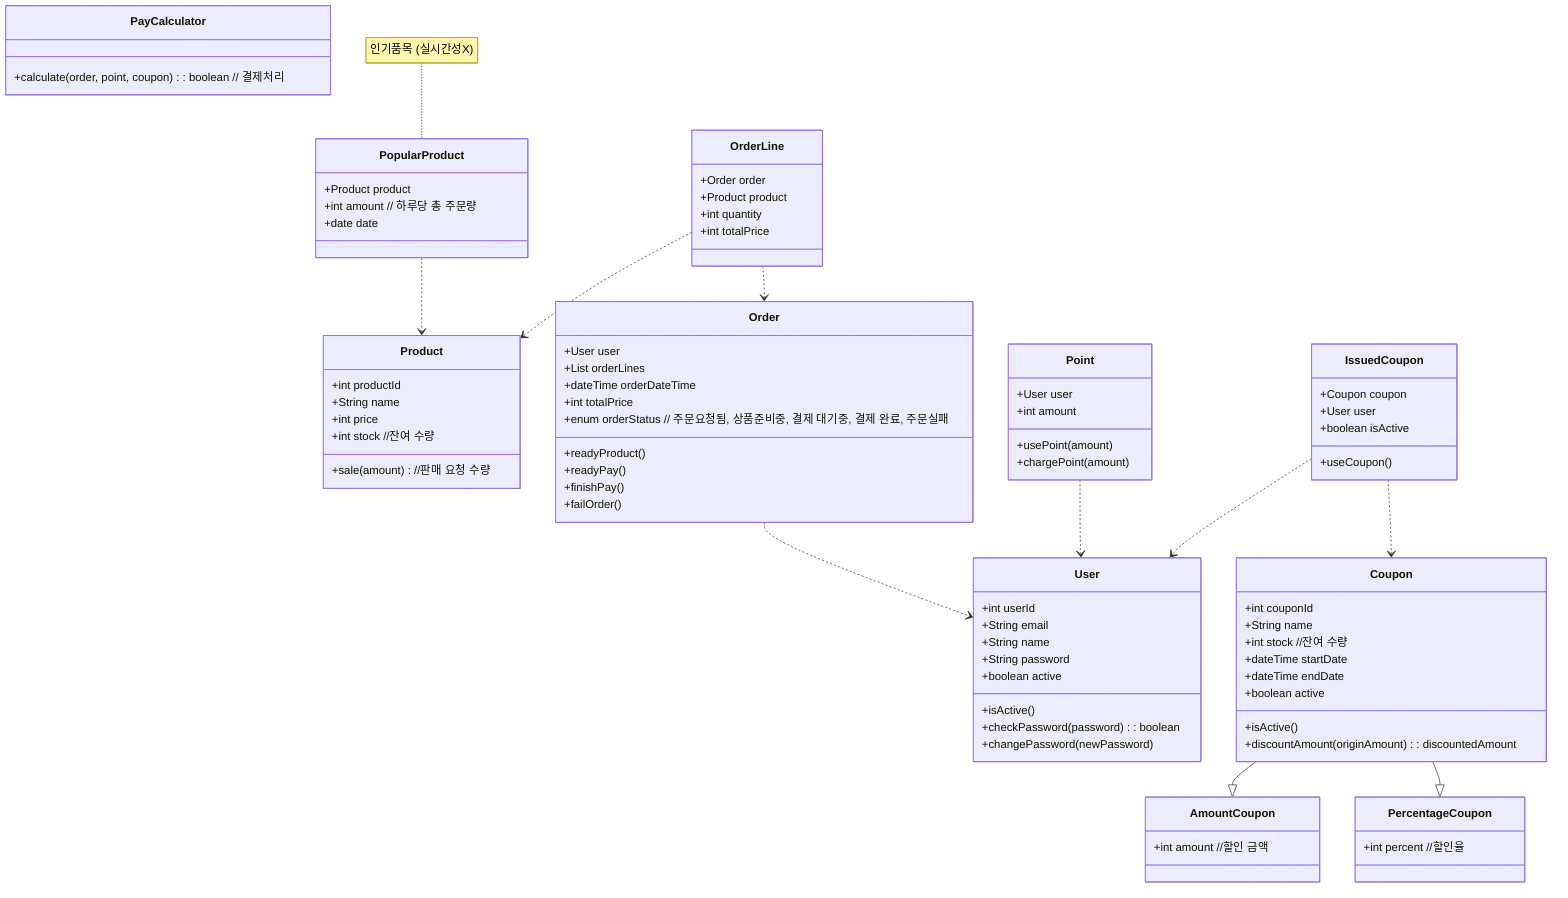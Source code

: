 classDiagram

    class Product{
        +int productId
        +String name
        +int price
        +int stock //잔여 수량
        +sale(amount) //판매 요청 수량
    }


    note for PopularProduct "인기품목 (실시간성X)"
    class PopularProduct{
        +Product product
        +int amount // 하루당 총 주문량
        +date date
    }
    PopularProduct..>Product


    class User{
        +int userId
        +String email
        +String name
        +String password
        +boolean active
        +isActive()
        +checkPassword(password) : boolean
        +changePassword(newPassword)
    }


    class Order{
        +User user
        +List orderLines
        +dateTime orderDateTime
        +int totalPrice
        +enum orderStatus // 주문요청됨, 상품준비중, 결제 대기중, 결제 완료, 주문실패
        +readyProduct()
        +readyPay()
        +finishPay()
        +failOrder()
    }
    Order..>User


    class OrderLine{
        +Order order
        +Product product
        +int quantity
        +int totalPrice
    }
    OrderLine ..> Product
    OrderLine ..> Order


    class Point{
        +User user
        +int amount
        +usePoint(amount)
        +chargePoint(amount)
    }
    Point..>User



    class Coupon{
        +int couponId
        +String name
        +int stock //잔여 수량
        +dateTime startDate
        +dateTime endDate
        +boolean active
        +isActive()
        +discountAmount(originAmount) : discountedAmount
    }

    class AmountCoupon{
        +int amount //할인 금액
    }
    Coupon--|>AmountCoupon

    class PercentageCoupon{
        +int percent //할인율
    }
    Coupon--|>PercentageCoupon

    class IssuedCoupon{
        +Coupon coupon
        +User user
        +boolean isActive
        +useCoupon()
    }
    IssuedCoupon..> User
    IssuedCoupon..> Coupon


    class PayCalculator{
        +calculate(order, point, coupon): boolean // 결제처리
    }